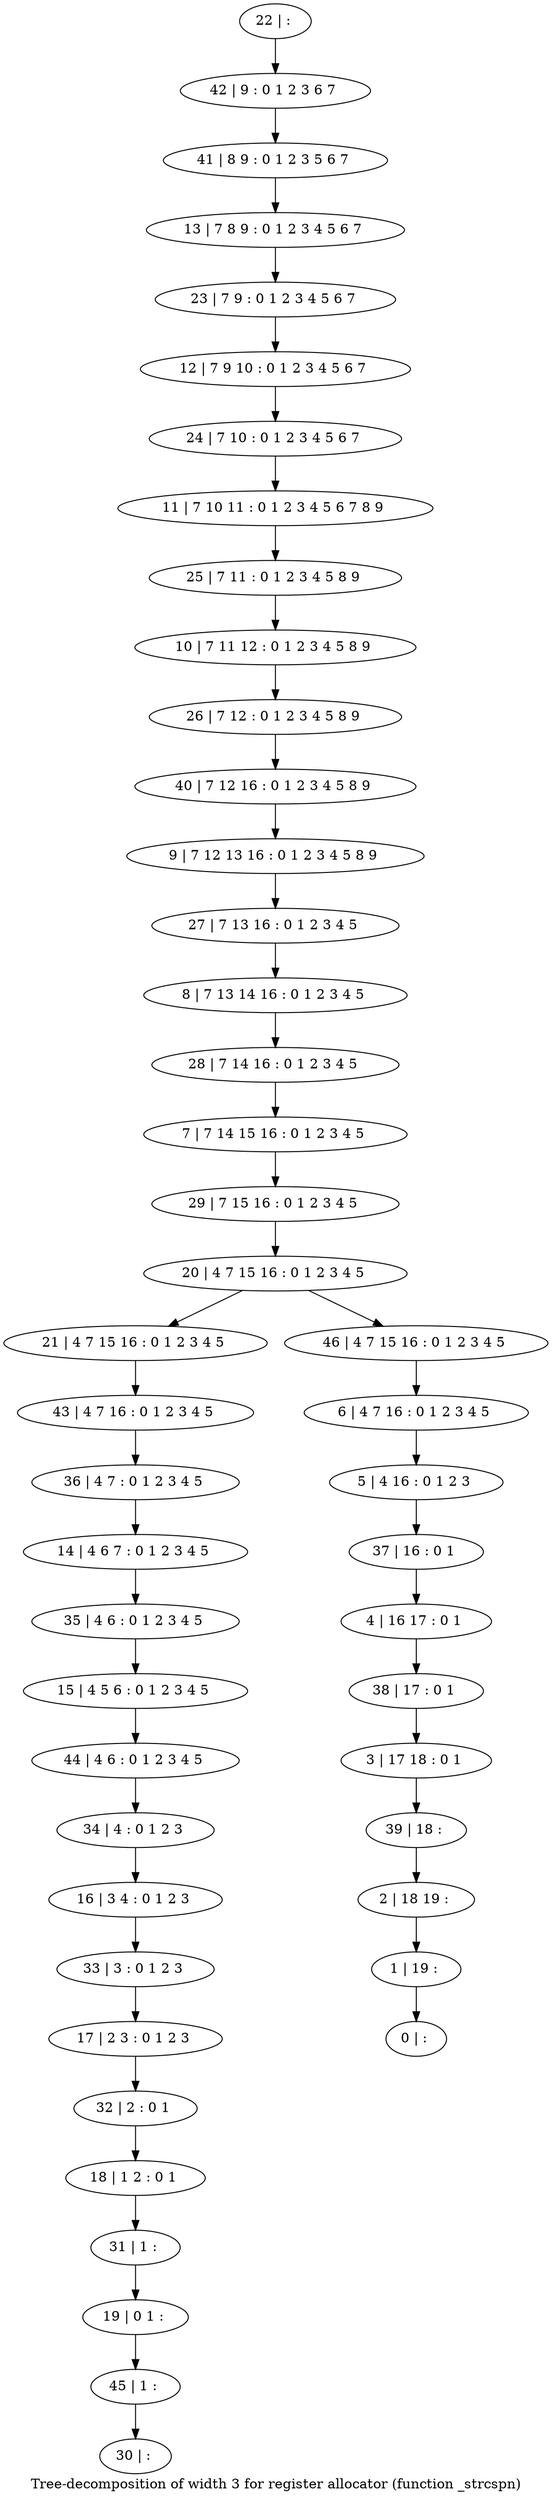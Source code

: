 digraph G {
graph [label="Tree-decomposition of width 3 for register allocator (function _strcspn)"]
0[label="0 | : "];
1[label="1 | 19 : "];
2[label="2 | 18 19 : "];
3[label="3 | 17 18 : 0 1 "];
4[label="4 | 16 17 : 0 1 "];
5[label="5 | 4 16 : 0 1 2 3 "];
6[label="6 | 4 7 16 : 0 1 2 3 4 5 "];
7[label="7 | 7 14 15 16 : 0 1 2 3 4 5 "];
8[label="8 | 7 13 14 16 : 0 1 2 3 4 5 "];
9[label="9 | 7 12 13 16 : 0 1 2 3 4 5 8 9 "];
10[label="10 | 7 11 12 : 0 1 2 3 4 5 8 9 "];
11[label="11 | 7 10 11 : 0 1 2 3 4 5 6 7 8 9 "];
12[label="12 | 7 9 10 : 0 1 2 3 4 5 6 7 "];
13[label="13 | 7 8 9 : 0 1 2 3 4 5 6 7 "];
14[label="14 | 4 6 7 : 0 1 2 3 4 5 "];
15[label="15 | 4 5 6 : 0 1 2 3 4 5 "];
16[label="16 | 3 4 : 0 1 2 3 "];
17[label="17 | 2 3 : 0 1 2 3 "];
18[label="18 | 1 2 : 0 1 "];
19[label="19 | 0 1 : "];
20[label="20 | 4 7 15 16 : 0 1 2 3 4 5 "];
21[label="21 | 4 7 15 16 : 0 1 2 3 4 5 "];
22[label="22 | : "];
23[label="23 | 7 9 : 0 1 2 3 4 5 6 7 "];
24[label="24 | 7 10 : 0 1 2 3 4 5 6 7 "];
25[label="25 | 7 11 : 0 1 2 3 4 5 8 9 "];
26[label="26 | 7 12 : 0 1 2 3 4 5 8 9 "];
27[label="27 | 7 13 16 : 0 1 2 3 4 5 "];
28[label="28 | 7 14 16 : 0 1 2 3 4 5 "];
29[label="29 | 7 15 16 : 0 1 2 3 4 5 "];
30[label="30 | : "];
31[label="31 | 1 : "];
32[label="32 | 2 : 0 1 "];
33[label="33 | 3 : 0 1 2 3 "];
34[label="34 | 4 : 0 1 2 3 "];
35[label="35 | 4 6 : 0 1 2 3 4 5 "];
36[label="36 | 4 7 : 0 1 2 3 4 5 "];
37[label="37 | 16 : 0 1 "];
38[label="38 | 17 : 0 1 "];
39[label="39 | 18 : "];
40[label="40 | 7 12 16 : 0 1 2 3 4 5 8 9 "];
41[label="41 | 8 9 : 0 1 2 3 5 6 7 "];
42[label="42 | 9 : 0 1 2 3 6 7 "];
43[label="43 | 4 7 16 : 0 1 2 3 4 5 "];
44[label="44 | 4 6 : 0 1 2 3 4 5 "];
45[label="45 | 1 : "];
46[label="46 | 4 7 15 16 : 0 1 2 3 4 5 "];
31->19 ;
18->31 ;
32->18 ;
17->32 ;
33->17 ;
16->33 ;
34->16 ;
35->15 ;
14->35 ;
36->14 ;
43->36 ;
21->43 ;
44->34 ;
15->44 ;
45->30 ;
19->45 ;
22->42 ;
42->41 ;
41->13 ;
13->23 ;
23->12 ;
12->24 ;
24->11 ;
11->25 ;
25->10 ;
10->26 ;
26->40 ;
40->9 ;
9->27 ;
27->8 ;
8->28 ;
28->7 ;
7->29 ;
29->20 ;
6->5 ;
5->37 ;
37->4 ;
4->38 ;
38->3 ;
3->39 ;
39->2 ;
2->1 ;
1->0 ;
46->6 ;
20->21 ;
20->46 ;
}
